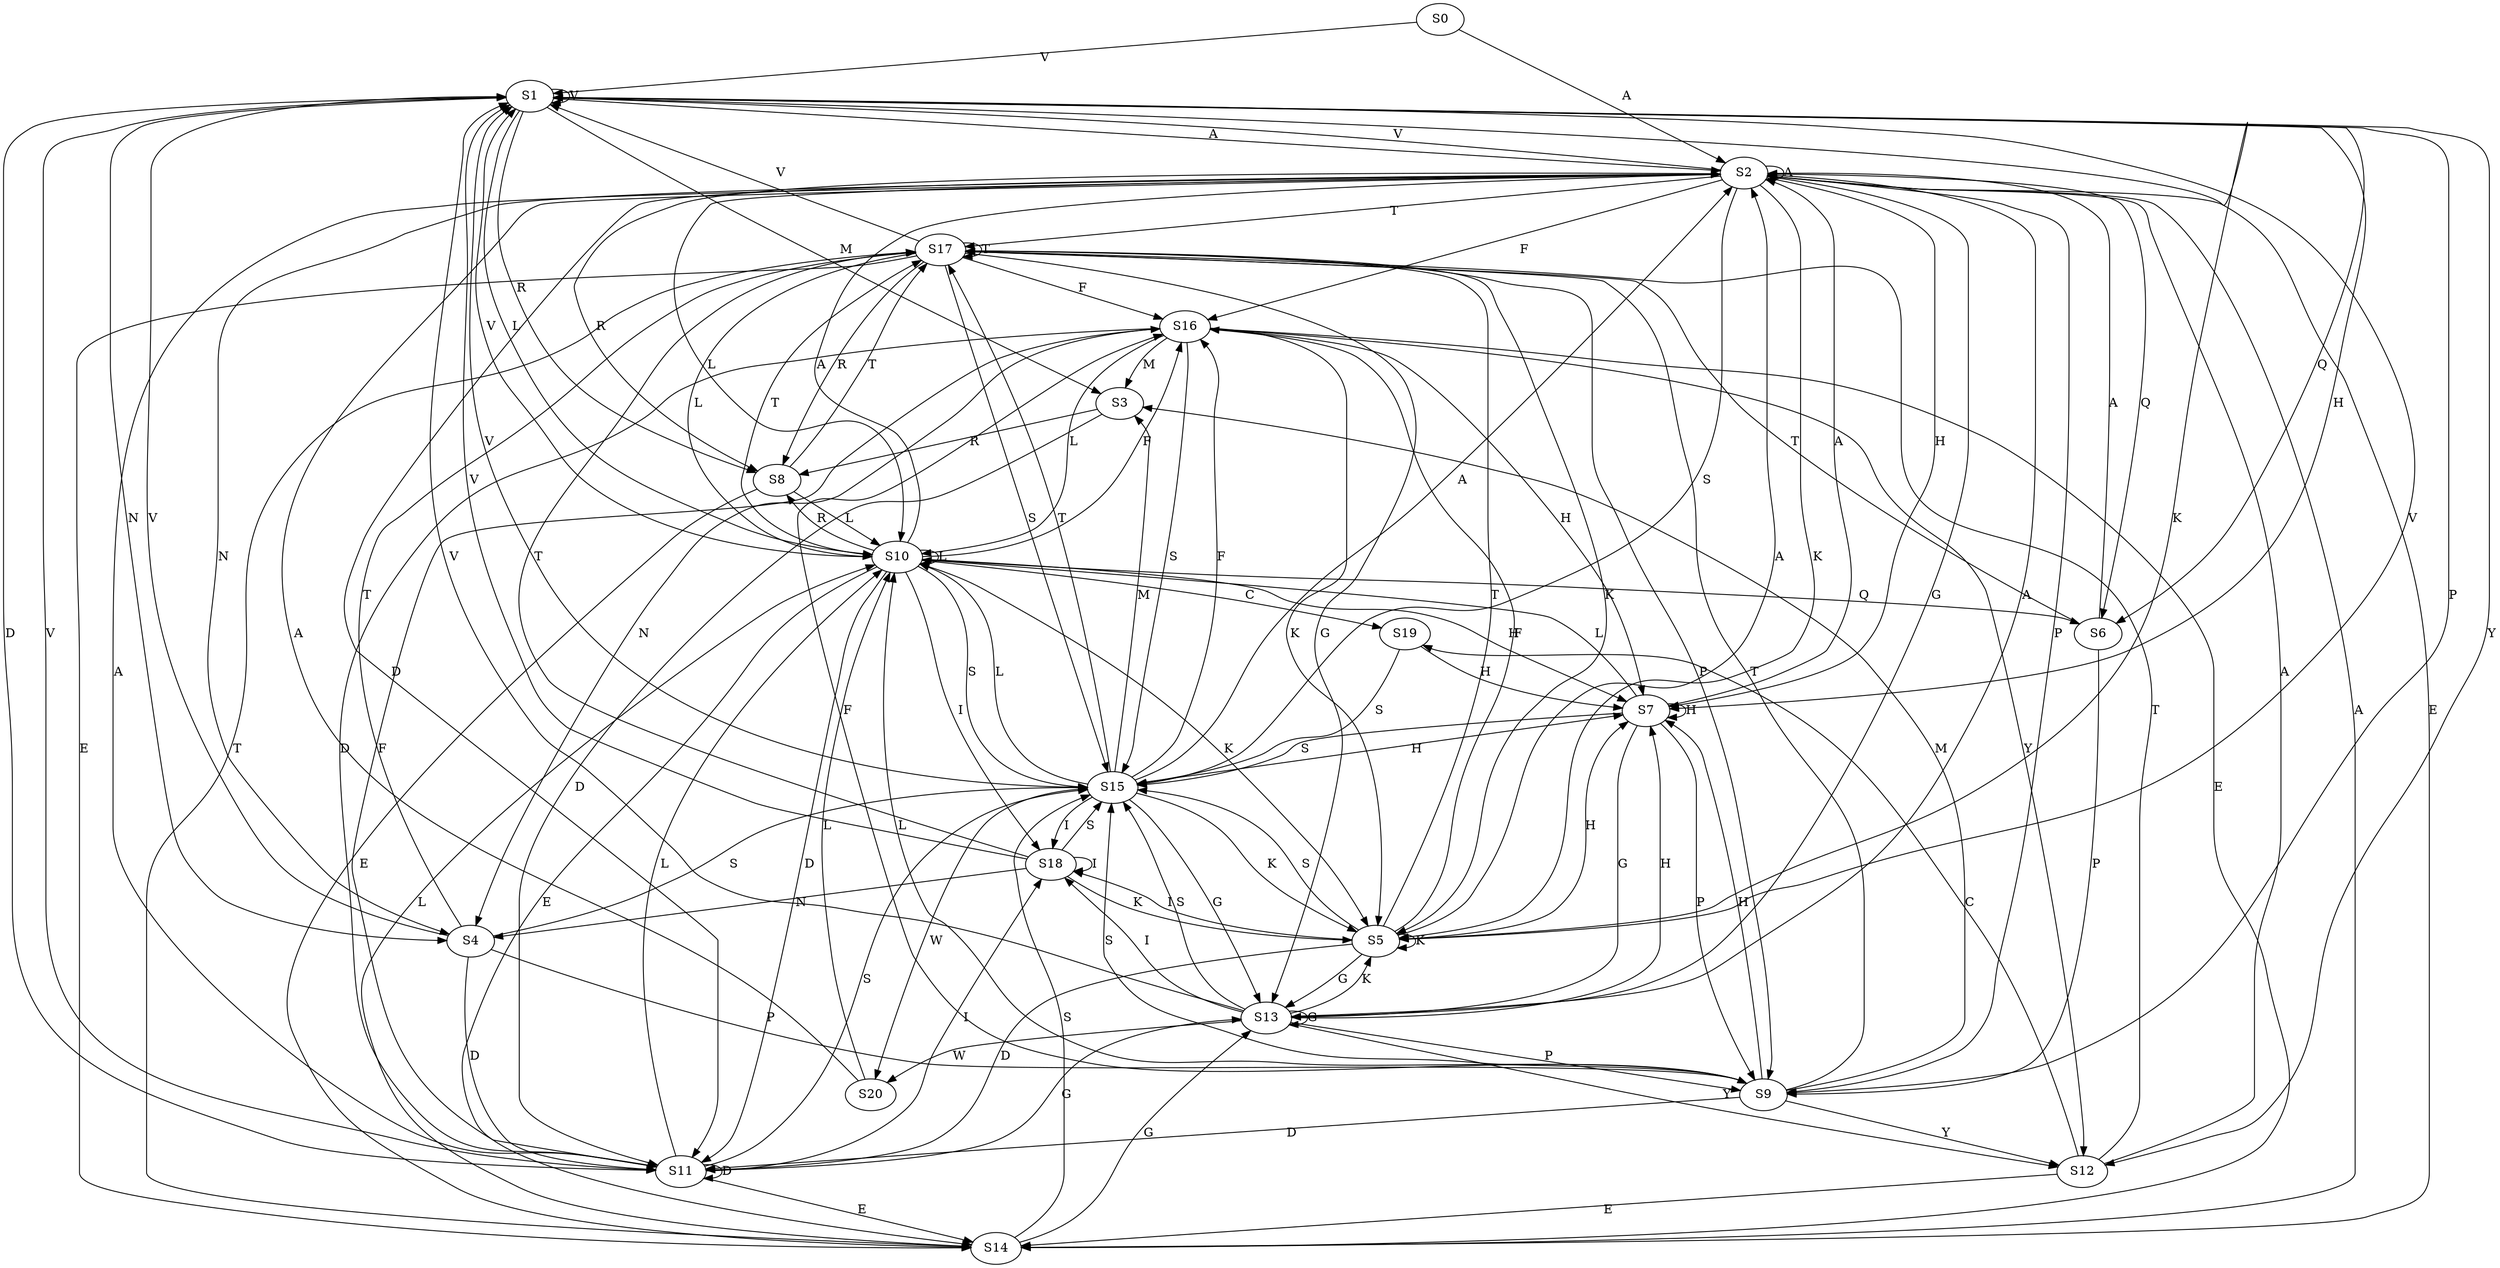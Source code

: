 strict digraph  {
	S0 -> S1 [ label = V ];
	S0 -> S2 [ label = A ];
	S1 -> S3 [ label = M ];
	S1 -> S4 [ label = N ];
	S1 -> S5 [ label = K ];
	S1 -> S6 [ label = Q ];
	S1 -> S2 [ label = A ];
	S1 -> S7 [ label = H ];
	S1 -> S8 [ label = R ];
	S1 -> S9 [ label = P ];
	S1 -> S10 [ label = L ];
	S1 -> S11 [ label = D ];
	S1 -> S1 [ label = V ];
	S1 -> S12 [ label = Y ];
	S2 -> S9 [ label = P ];
	S2 -> S5 [ label = K ];
	S2 -> S2 [ label = A ];
	S2 -> S13 [ label = G ];
	S2 -> S7 [ label = H ];
	S2 -> S14 [ label = E ];
	S2 -> S15 [ label = S ];
	S2 -> S1 [ label = V ];
	S2 -> S11 [ label = D ];
	S2 -> S4 [ label = N ];
	S2 -> S10 [ label = L ];
	S2 -> S16 [ label = F ];
	S2 -> S6 [ label = Q ];
	S2 -> S8 [ label = R ];
	S2 -> S17 [ label = T ];
	S3 -> S8 [ label = R ];
	S3 -> S11 [ label = D ];
	S4 -> S17 [ label = T ];
	S4 -> S9 [ label = P ];
	S4 -> S1 [ label = V ];
	S4 -> S15 [ label = S ];
	S4 -> S11 [ label = D ];
	S5 -> S11 [ label = D ];
	S5 -> S1 [ label = V ];
	S5 -> S13 [ label = G ];
	S5 -> S17 [ label = T ];
	S5 -> S5 [ label = K ];
	S5 -> S7 [ label = H ];
	S5 -> S16 [ label = F ];
	S5 -> S18 [ label = I ];
	S5 -> S15 [ label = S ];
	S5 -> S2 [ label = A ];
	S6 -> S2 [ label = A ];
	S6 -> S17 [ label = T ];
	S6 -> S9 [ label = P ];
	S7 -> S2 [ label = A ];
	S7 -> S9 [ label = P ];
	S7 -> S15 [ label = S ];
	S7 -> S13 [ label = G ];
	S7 -> S10 [ label = L ];
	S7 -> S7 [ label = H ];
	S8 -> S14 [ label = E ];
	S8 -> S10 [ label = L ];
	S8 -> S17 [ label = T ];
	S9 -> S15 [ label = S ];
	S9 -> S16 [ label = F ];
	S9 -> S3 [ label = M ];
	S9 -> S11 [ label = D ];
	S9 -> S10 [ label = L ];
	S9 -> S17 [ label = T ];
	S9 -> S7 [ label = H ];
	S9 -> S12 [ label = Y ];
	S10 -> S1 [ label = V ];
	S10 -> S2 [ label = A ];
	S10 -> S16 [ label = F ];
	S10 -> S11 [ label = D ];
	S10 -> S5 [ label = K ];
	S10 -> S10 [ label = L ];
	S10 -> S19 [ label = C ];
	S10 -> S17 [ label = T ];
	S10 -> S7 [ label = H ];
	S10 -> S15 [ label = S ];
	S10 -> S18 [ label = I ];
	S10 -> S8 [ label = R ];
	S10 -> S6 [ label = Q ];
	S10 -> S14 [ label = E ];
	S11 -> S2 [ label = A ];
	S11 -> S16 [ label = F ];
	S11 -> S1 [ label = V ];
	S11 -> S11 [ label = D ];
	S11 -> S15 [ label = S ];
	S11 -> S14 [ label = E ];
	S11 -> S10 [ label = L ];
	S11 -> S13 [ label = G ];
	S11 -> S18 [ label = I ];
	S12 -> S14 [ label = E ];
	S12 -> S17 [ label = T ];
	S12 -> S19 [ label = C ];
	S12 -> S2 [ label = A ];
	S13 -> S20 [ label = W ];
	S13 -> S1 [ label = V ];
	S13 -> S2 [ label = A ];
	S13 -> S12 [ label = Y ];
	S13 -> S7 [ label = H ];
	S13 -> S5 [ label = K ];
	S13 -> S15 [ label = S ];
	S13 -> S18 [ label = I ];
	S13 -> S13 [ label = G ];
	S13 -> S9 [ label = P ];
	S14 -> S13 [ label = G ];
	S14 -> S2 [ label = A ];
	S14 -> S10 [ label = L ];
	S14 -> S17 [ label = T ];
	S14 -> S15 [ label = S ];
	S15 -> S10 [ label = L ];
	S15 -> S13 [ label = G ];
	S15 -> S5 [ label = K ];
	S15 -> S2 [ label = A ];
	S15 -> S1 [ label = V ];
	S15 -> S3 [ label = M ];
	S15 -> S20 [ label = W ];
	S15 -> S18 [ label = I ];
	S15 -> S16 [ label = F ];
	S15 -> S7 [ label = H ];
	S15 -> S17 [ label = T ];
	S16 -> S3 [ label = M ];
	S16 -> S15 [ label = S ];
	S16 -> S12 [ label = Y ];
	S16 -> S7 [ label = H ];
	S16 -> S4 [ label = N ];
	S16 -> S14 [ label = E ];
	S16 -> S11 [ label = D ];
	S16 -> S10 [ label = L ];
	S16 -> S5 [ label = K ];
	S17 -> S5 [ label = K ];
	S17 -> S9 [ label = P ];
	S17 -> S17 [ label = T ];
	S17 -> S10 [ label = L ];
	S17 -> S1 [ label = V ];
	S17 -> S16 [ label = F ];
	S17 -> S8 [ label = R ];
	S17 -> S15 [ label = S ];
	S17 -> S13 [ label = G ];
	S17 -> S14 [ label = E ];
	S18 -> S4 [ label = N ];
	S18 -> S5 [ label = K ];
	S18 -> S17 [ label = T ];
	S18 -> S18 [ label = I ];
	S18 -> S1 [ label = V ];
	S18 -> S15 [ label = S ];
	S19 -> S7 [ label = H ];
	S19 -> S15 [ label = S ];
	S20 -> S2 [ label = A ];
	S20 -> S10 [ label = L ];
}
